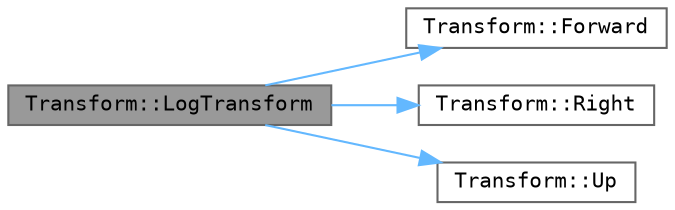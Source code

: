 digraph "Transform::LogTransform"
{
 // LATEX_PDF_SIZE
  bgcolor="transparent";
  edge [fontname=Terminal,fontsize=10,labelfontname=Helvetica,labelfontsize=10];
  node [fontname=Terminal,fontsize=10,shape=box,height=0.2,width=0.4];
  rankdir="LR";
  Node1 [label="Transform::LogTransform",height=0.2,width=0.4,color="gray40", fillcolor="grey60", style="filled", fontcolor="black",tooltip="Output the values of matrix"];
  Node1 -> Node2 [color="steelblue1",style="solid"];
  Node2 [label="Transform::Forward",height=0.2,width=0.4,color="grey40", fillcolor="white", style="filled",URL="$class_transform.html#a3fbf814bbd069c57d1b3579a56893b3e",tooltip="Our local forward vector"];
  Node1 -> Node3 [color="steelblue1",style="solid"];
  Node3 [label="Transform::Right",height=0.2,width=0.4,color="grey40", fillcolor="white", style="filled",URL="$class_transform.html#a5406bf5c56d303d9e13dc825032293e1",tooltip="Our local right vector"];
  Node1 -> Node4 [color="steelblue1",style="solid"];
  Node4 [label="Transform::Up",height=0.2,width=0.4,color="grey40", fillcolor="white", style="filled",URL="$class_transform.html#ae0ce3a189b726c18e21c2eb1990f4464",tooltip="Our local up vector"];
}
